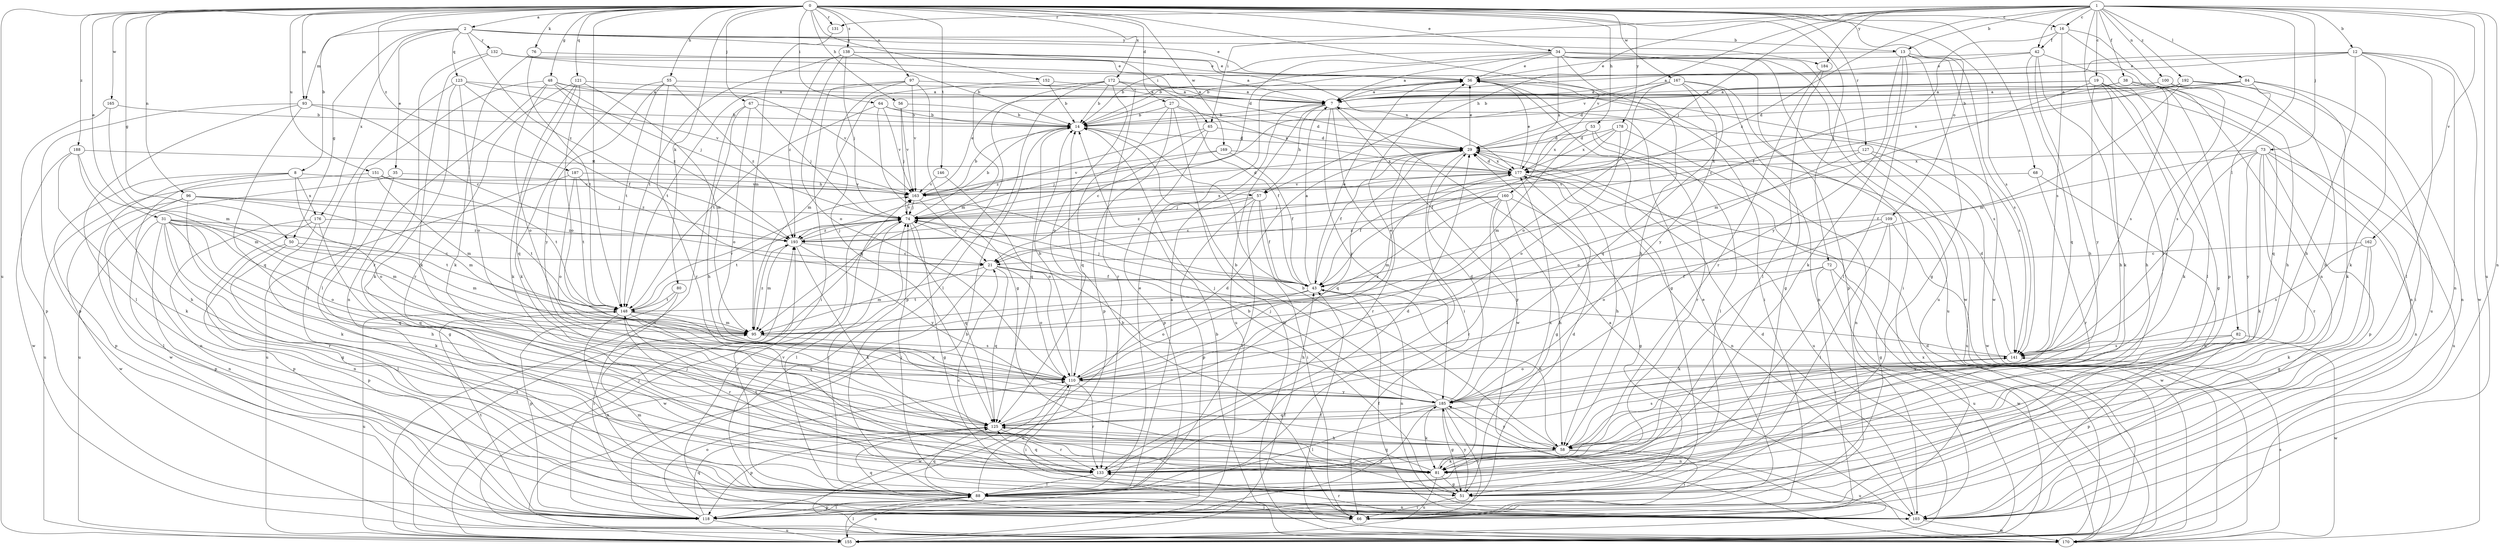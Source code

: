 strict digraph  {
0;
1;
2;
7;
8;
12;
13;
14;
16;
19;
21;
27;
29;
31;
34;
35;
36;
38;
42;
43;
48;
50;
51;
53;
55;
56;
57;
58;
64;
65;
66;
67;
68;
72;
73;
74;
76;
80;
81;
82;
84;
88;
93;
95;
96;
97;
100;
103;
109;
110;
118;
121;
123;
125;
127;
131;
132;
133;
138;
141;
146;
148;
151;
152;
155;
160;
162;
163;
165;
167;
169;
170;
172;
176;
177;
178;
184;
185;
187;
188;
192;
193;
0 -> 2  [label=a];
0 -> 8  [label=b];
0 -> 16  [label=c];
0 -> 27  [label=d];
0 -> 31  [label=e];
0 -> 34  [label=e];
0 -> 48  [label=g];
0 -> 50  [label=g];
0 -> 53  [label=h];
0 -> 55  [label=h];
0 -> 56  [label=h];
0 -> 64  [label=i];
0 -> 67  [label=j];
0 -> 68  [label=j];
0 -> 72  [label=j];
0 -> 76  [label=k];
0 -> 80  [label=k];
0 -> 93  [label=m];
0 -> 96  [label=n];
0 -> 97  [label=n];
0 -> 109  [label=o];
0 -> 121  [label=q];
0 -> 127  [label=r];
0 -> 131  [label=r];
0 -> 138  [label=s];
0 -> 141  [label=s];
0 -> 146  [label=t];
0 -> 148  [label=t];
0 -> 151  [label=u];
0 -> 152  [label=u];
0 -> 155  [label=u];
0 -> 160  [label=v];
0 -> 165  [label=w];
0 -> 167  [label=w];
0 -> 169  [label=w];
0 -> 172  [label=x];
0 -> 178  [label=y];
0 -> 187  [label=z];
0 -> 188  [label=z];
1 -> 12  [label=b];
1 -> 13  [label=b];
1 -> 16  [label=c];
1 -> 19  [label=c];
1 -> 38  [label=f];
1 -> 42  [label=f];
1 -> 57  [label=h];
1 -> 65  [label=i];
1 -> 73  [label=j];
1 -> 74  [label=j];
1 -> 82  [label=l];
1 -> 84  [label=l];
1 -> 88  [label=l];
1 -> 100  [label=n];
1 -> 103  [label=n];
1 -> 131  [label=r];
1 -> 155  [label=u];
1 -> 162  [label=v];
1 -> 163  [label=v];
1 -> 184  [label=y];
1 -> 192  [label=z];
1 -> 193  [label=z];
2 -> 13  [label=b];
2 -> 35  [label=e];
2 -> 36  [label=e];
2 -> 50  [label=g];
2 -> 65  [label=i];
2 -> 93  [label=m];
2 -> 123  [label=q];
2 -> 132  [label=r];
2 -> 176  [label=x];
2 -> 184  [label=y];
2 -> 193  [label=z];
7 -> 14  [label=b];
7 -> 57  [label=h];
7 -> 66  [label=i];
7 -> 141  [label=s];
7 -> 155  [label=u];
7 -> 170  [label=w];
7 -> 185  [label=y];
8 -> 57  [label=h];
8 -> 103  [label=n];
8 -> 110  [label=o];
8 -> 118  [label=p];
8 -> 170  [label=w];
8 -> 176  [label=x];
12 -> 7  [label=a];
12 -> 14  [label=b];
12 -> 36  [label=e];
12 -> 58  [label=h];
12 -> 81  [label=k];
12 -> 88  [label=l];
12 -> 103  [label=n];
12 -> 170  [label=w];
13 -> 36  [label=e];
13 -> 51  [label=g];
13 -> 81  [label=k];
13 -> 88  [label=l];
13 -> 141  [label=s];
13 -> 170  [label=w];
13 -> 185  [label=y];
14 -> 29  [label=d];
14 -> 125  [label=q];
16 -> 42  [label=f];
16 -> 43  [label=f];
16 -> 103  [label=n];
16 -> 118  [label=p];
16 -> 141  [label=s];
19 -> 7  [label=a];
19 -> 14  [label=b];
19 -> 51  [label=g];
19 -> 58  [label=h];
19 -> 81  [label=k];
19 -> 95  [label=m];
19 -> 103  [label=n];
19 -> 185  [label=y];
21 -> 43  [label=f];
21 -> 58  [label=h];
21 -> 95  [label=m];
21 -> 110  [label=o];
21 -> 125  [label=q];
21 -> 170  [label=w];
27 -> 14  [label=b];
27 -> 43  [label=f];
27 -> 118  [label=p];
27 -> 125  [label=q];
27 -> 170  [label=w];
27 -> 177  [label=x];
29 -> 36  [label=e];
29 -> 43  [label=f];
29 -> 88  [label=l];
29 -> 125  [label=q];
29 -> 133  [label=r];
29 -> 155  [label=u];
29 -> 177  [label=x];
31 -> 51  [label=g];
31 -> 58  [label=h];
31 -> 95  [label=m];
31 -> 103  [label=n];
31 -> 110  [label=o];
31 -> 118  [label=p];
31 -> 125  [label=q];
31 -> 133  [label=r];
31 -> 148  [label=t];
31 -> 193  [label=z];
34 -> 7  [label=a];
34 -> 14  [label=b];
34 -> 36  [label=e];
34 -> 58  [label=h];
34 -> 66  [label=i];
34 -> 74  [label=j];
34 -> 118  [label=p];
34 -> 155  [label=u];
34 -> 170  [label=w];
34 -> 177  [label=x];
35 -> 51  [label=g];
35 -> 155  [label=u];
35 -> 163  [label=v];
36 -> 7  [label=a];
36 -> 51  [label=g];
36 -> 66  [label=i];
36 -> 103  [label=n];
38 -> 7  [label=a];
38 -> 29  [label=d];
38 -> 58  [label=h];
38 -> 125  [label=q];
38 -> 141  [label=s];
42 -> 14  [label=b];
42 -> 36  [label=e];
42 -> 58  [label=h];
42 -> 81  [label=k];
42 -> 88  [label=l];
42 -> 125  [label=q];
43 -> 7  [label=a];
43 -> 36  [label=e];
43 -> 58  [label=h];
43 -> 74  [label=j];
43 -> 103  [label=n];
43 -> 110  [label=o];
43 -> 148  [label=t];
48 -> 7  [label=a];
48 -> 74  [label=j];
48 -> 88  [label=l];
48 -> 103  [label=n];
48 -> 110  [label=o];
48 -> 163  [label=v];
48 -> 193  [label=z];
50 -> 21  [label=c];
50 -> 88  [label=l];
50 -> 95  [label=m];
50 -> 118  [label=p];
51 -> 14  [label=b];
51 -> 21  [label=c];
51 -> 66  [label=i];
51 -> 74  [label=j];
51 -> 185  [label=y];
53 -> 29  [label=d];
53 -> 88  [label=l];
53 -> 95  [label=m];
53 -> 133  [label=r];
53 -> 177  [label=x];
55 -> 7  [label=a];
55 -> 81  [label=k];
55 -> 133  [label=r];
55 -> 148  [label=t];
55 -> 185  [label=y];
55 -> 193  [label=z];
56 -> 14  [label=b];
56 -> 74  [label=j];
56 -> 163  [label=v];
57 -> 43  [label=f];
57 -> 66  [label=i];
57 -> 74  [label=j];
57 -> 88  [label=l];
57 -> 118  [label=p];
57 -> 193  [label=z];
58 -> 14  [label=b];
58 -> 66  [label=i];
58 -> 81  [label=k];
58 -> 133  [label=r];
58 -> 141  [label=s];
58 -> 155  [label=u];
58 -> 185  [label=y];
64 -> 14  [label=b];
64 -> 29  [label=d];
64 -> 43  [label=f];
64 -> 148  [label=t];
64 -> 163  [label=v];
65 -> 21  [label=c];
65 -> 29  [label=d];
65 -> 118  [label=p];
65 -> 193  [label=z];
66 -> 14  [label=b];
66 -> 36  [label=e];
66 -> 125  [label=q];
67 -> 14  [label=b];
67 -> 58  [label=h];
67 -> 74  [label=j];
67 -> 110  [label=o];
67 -> 155  [label=u];
68 -> 103  [label=n];
68 -> 133  [label=r];
68 -> 163  [label=v];
72 -> 43  [label=f];
72 -> 66  [label=i];
72 -> 81  [label=k];
72 -> 155  [label=u];
72 -> 170  [label=w];
73 -> 43  [label=f];
73 -> 81  [label=k];
73 -> 103  [label=n];
73 -> 118  [label=p];
73 -> 133  [label=r];
73 -> 141  [label=s];
73 -> 155  [label=u];
73 -> 177  [label=x];
73 -> 185  [label=y];
74 -> 14  [label=b];
74 -> 51  [label=g];
74 -> 88  [label=l];
74 -> 125  [label=q];
74 -> 148  [label=t];
74 -> 163  [label=v];
74 -> 177  [label=x];
74 -> 193  [label=z];
76 -> 36  [label=e];
76 -> 81  [label=k];
76 -> 148  [label=t];
80 -> 66  [label=i];
80 -> 118  [label=p];
80 -> 148  [label=t];
81 -> 51  [label=g];
81 -> 125  [label=q];
81 -> 155  [label=u];
81 -> 177  [label=x];
82 -> 118  [label=p];
82 -> 141  [label=s];
82 -> 170  [label=w];
82 -> 185  [label=y];
84 -> 7  [label=a];
84 -> 14  [label=b];
84 -> 81  [label=k];
84 -> 103  [label=n];
84 -> 141  [label=s];
84 -> 177  [label=x];
88 -> 7  [label=a];
88 -> 36  [label=e];
88 -> 66  [label=i];
88 -> 74  [label=j];
88 -> 95  [label=m];
88 -> 103  [label=n];
88 -> 110  [label=o];
88 -> 118  [label=p];
88 -> 125  [label=q];
88 -> 155  [label=u];
88 -> 193  [label=z];
93 -> 14  [label=b];
93 -> 21  [label=c];
93 -> 88  [label=l];
93 -> 118  [label=p];
93 -> 125  [label=q];
95 -> 141  [label=s];
95 -> 193  [label=z];
96 -> 74  [label=j];
96 -> 81  [label=k];
96 -> 88  [label=l];
96 -> 95  [label=m];
96 -> 148  [label=t];
96 -> 170  [label=w];
97 -> 7  [label=a];
97 -> 51  [label=g];
97 -> 66  [label=i];
97 -> 125  [label=q];
97 -> 148  [label=t];
97 -> 163  [label=v];
100 -> 7  [label=a];
100 -> 58  [label=h];
100 -> 155  [label=u];
103 -> 29  [label=d];
103 -> 43  [label=f];
103 -> 133  [label=r];
103 -> 163  [label=v];
103 -> 170  [label=w];
109 -> 51  [label=g];
109 -> 88  [label=l];
109 -> 110  [label=o];
109 -> 170  [label=w];
109 -> 193  [label=z];
110 -> 14  [label=b];
110 -> 36  [label=e];
110 -> 66  [label=i];
110 -> 133  [label=r];
110 -> 170  [label=w];
110 -> 177  [label=x];
110 -> 185  [label=y];
118 -> 29  [label=d];
118 -> 74  [label=j];
118 -> 88  [label=l];
118 -> 110  [label=o];
118 -> 125  [label=q];
118 -> 148  [label=t];
118 -> 155  [label=u];
118 -> 185  [label=y];
121 -> 7  [label=a];
121 -> 81  [label=k];
121 -> 95  [label=m];
121 -> 110  [label=o];
121 -> 125  [label=q];
121 -> 133  [label=r];
123 -> 7  [label=a];
123 -> 43  [label=f];
123 -> 81  [label=k];
123 -> 88  [label=l];
123 -> 110  [label=o];
123 -> 163  [label=v];
125 -> 29  [label=d];
125 -> 58  [label=h];
125 -> 118  [label=p];
125 -> 133  [label=r];
127 -> 110  [label=o];
127 -> 155  [label=u];
127 -> 170  [label=w];
127 -> 177  [label=x];
131 -> 95  [label=m];
132 -> 7  [label=a];
132 -> 29  [label=d];
132 -> 36  [label=e];
132 -> 81  [label=k];
132 -> 133  [label=r];
133 -> 29  [label=d];
133 -> 88  [label=l];
133 -> 125  [label=q];
133 -> 148  [label=t];
138 -> 14  [label=b];
138 -> 36  [label=e];
138 -> 74  [label=j];
138 -> 110  [label=o];
138 -> 148  [label=t];
138 -> 177  [label=x];
138 -> 193  [label=z];
141 -> 29  [label=d];
141 -> 74  [label=j];
141 -> 110  [label=o];
146 -> 110  [label=o];
146 -> 163  [label=v];
148 -> 95  [label=m];
148 -> 103  [label=n];
148 -> 125  [label=q];
148 -> 133  [label=r];
148 -> 155  [label=u];
148 -> 163  [label=v];
148 -> 185  [label=y];
151 -> 95  [label=m];
151 -> 148  [label=t];
151 -> 155  [label=u];
151 -> 163  [label=v];
152 -> 7  [label=a];
152 -> 14  [label=b];
152 -> 95  [label=m];
155 -> 14  [label=b];
155 -> 43  [label=f];
155 -> 74  [label=j];
155 -> 88  [label=l];
155 -> 193  [label=z];
160 -> 21  [label=c];
160 -> 51  [label=g];
160 -> 58  [label=h];
160 -> 74  [label=j];
160 -> 95  [label=m];
160 -> 133  [label=r];
160 -> 185  [label=y];
162 -> 21  [label=c];
162 -> 51  [label=g];
162 -> 81  [label=k];
162 -> 141  [label=s];
163 -> 14  [label=b];
163 -> 21  [label=c];
163 -> 29  [label=d];
163 -> 36  [label=e];
163 -> 74  [label=j];
165 -> 14  [label=b];
165 -> 95  [label=m];
165 -> 118  [label=p];
167 -> 7  [label=a];
167 -> 29  [label=d];
167 -> 51  [label=g];
167 -> 110  [label=o];
167 -> 125  [label=q];
167 -> 155  [label=u];
167 -> 185  [label=y];
169 -> 43  [label=f];
169 -> 74  [label=j];
169 -> 163  [label=v];
169 -> 177  [label=x];
170 -> 7  [label=a];
170 -> 14  [label=b];
170 -> 29  [label=d];
170 -> 43  [label=f];
170 -> 141  [label=s];
170 -> 177  [label=x];
172 -> 7  [label=a];
172 -> 14  [label=b];
172 -> 88  [label=l];
172 -> 95  [label=m];
172 -> 110  [label=o];
172 -> 118  [label=p];
172 -> 133  [label=r];
172 -> 141  [label=s];
176 -> 81  [label=k];
176 -> 103  [label=n];
176 -> 118  [label=p];
176 -> 125  [label=q];
176 -> 193  [label=z];
177 -> 29  [label=d];
177 -> 36  [label=e];
177 -> 43  [label=f];
177 -> 51  [label=g];
177 -> 58  [label=h];
177 -> 103  [label=n];
177 -> 163  [label=v];
178 -> 29  [label=d];
178 -> 43  [label=f];
178 -> 103  [label=n];
178 -> 110  [label=o];
178 -> 177  [label=x];
184 -> 88  [label=l];
184 -> 133  [label=r];
185 -> 14  [label=b];
185 -> 29  [label=d];
185 -> 51  [label=g];
185 -> 66  [label=i];
185 -> 74  [label=j];
185 -> 81  [label=k];
185 -> 88  [label=l];
185 -> 103  [label=n];
185 -> 125  [label=q];
187 -> 110  [label=o];
187 -> 148  [label=t];
187 -> 155  [label=u];
187 -> 163  [label=v];
187 -> 193  [label=z];
188 -> 58  [label=h];
188 -> 81  [label=k];
188 -> 95  [label=m];
188 -> 170  [label=w];
188 -> 177  [label=x];
192 -> 7  [label=a];
192 -> 21  [label=c];
192 -> 58  [label=h];
192 -> 66  [label=i];
192 -> 95  [label=m];
193 -> 21  [label=c];
193 -> 74  [label=j];
193 -> 81  [label=k];
193 -> 95  [label=m];
193 -> 185  [label=y];
}
